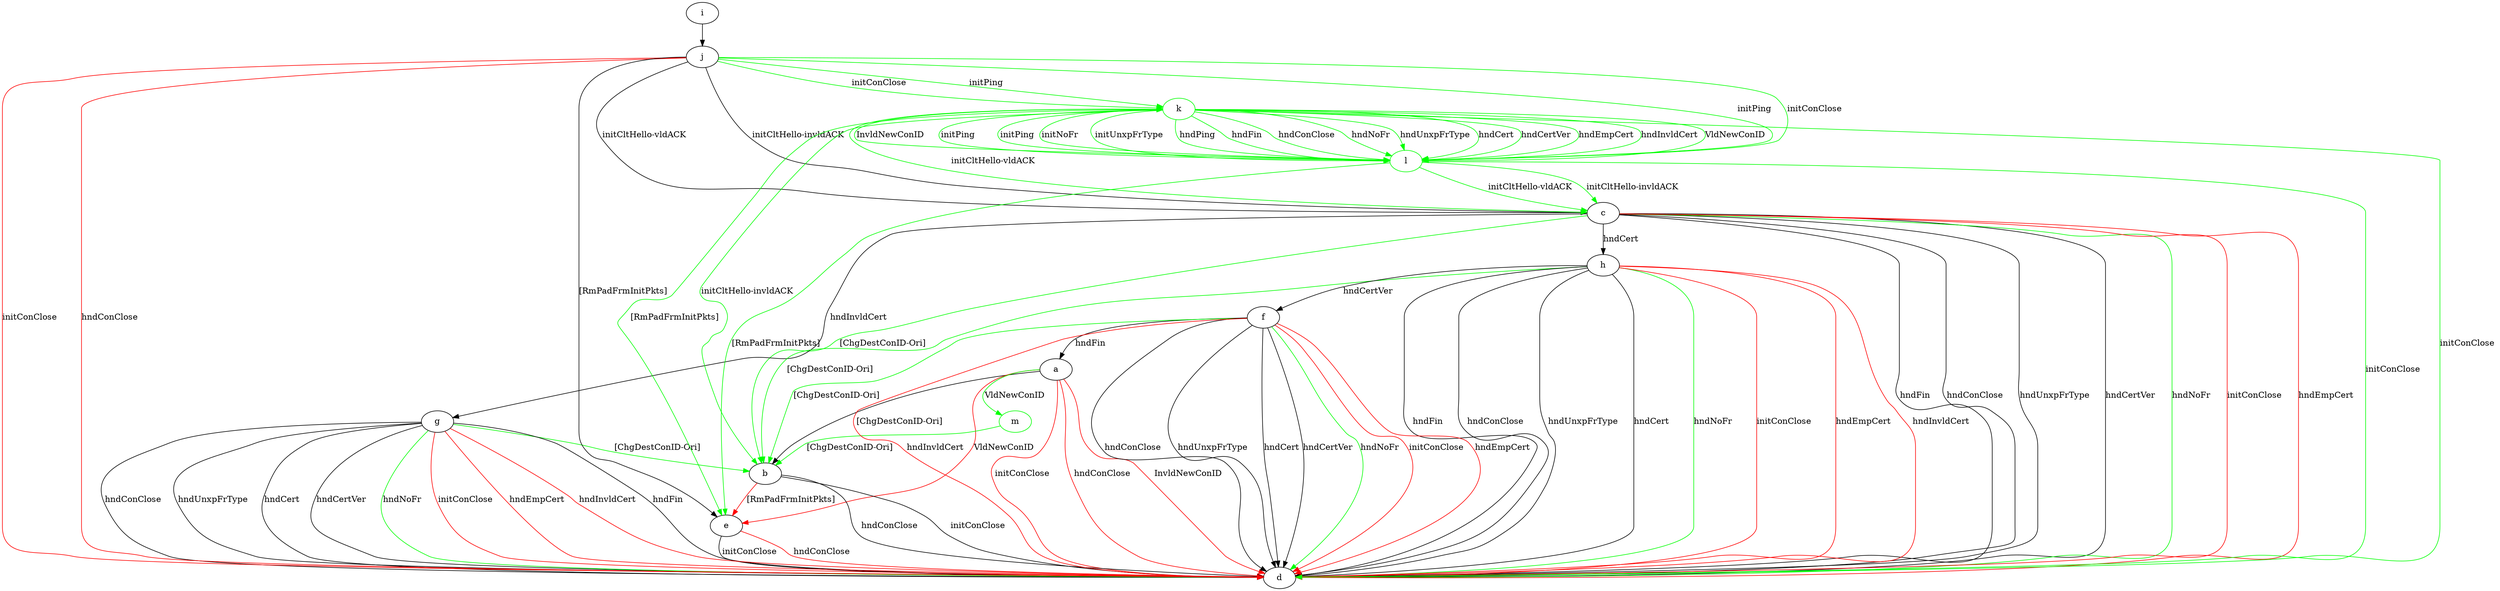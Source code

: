 digraph "" {
	a -> b	[key=0,
		label="[ChgDestConID-Ori] "];
	a -> d	[key=0,
		color=red,
		label="initConClose "];
	a -> d	[key=1,
		color=red,
		label="hndConClose "];
	a -> d	[key=2,
		color=red,
		label="InvldNewConID "];
	a -> e	[key=0,
		color=red,
		label="VldNewConID "];
	m	[color=green];
	a -> m	[key=0,
		color=green,
		label="VldNewConID "];
	b -> d	[key=0,
		label="initConClose "];
	b -> d	[key=1,
		label="hndConClose "];
	b -> e	[key=0,
		color=red,
		label="[RmPadFrmInitPkts] "];
	c -> b	[key=0,
		color=green,
		label="[ChgDestConID-Ori] "];
	c -> d	[key=0,
		label="hndFin "];
	c -> d	[key=1,
		label="hndConClose "];
	c -> d	[key=2,
		label="hndUnxpFrType "];
	c -> d	[key=3,
		label="hndCertVer "];
	c -> d	[key=4,
		color=green,
		label="hndNoFr "];
	c -> d	[key=5,
		color=red,
		label="initConClose "];
	c -> d	[key=6,
		color=red,
		label="hndEmpCert "];
	c -> g	[key=0,
		label="hndInvldCert "];
	c -> h	[key=0,
		label="hndCert "];
	e -> d	[key=0,
		label="initConClose "];
	e -> d	[key=1,
		color=red,
		label="hndConClose "];
	f -> a	[key=0,
		label="hndFin "];
	f -> b	[key=0,
		color=green,
		label="[ChgDestConID-Ori] "];
	f -> d	[key=0,
		label="hndConClose "];
	f -> d	[key=1,
		label="hndUnxpFrType "];
	f -> d	[key=2,
		label="hndCert "];
	f -> d	[key=3,
		label="hndCertVer "];
	f -> d	[key=4,
		color=green,
		label="hndNoFr "];
	f -> d	[key=5,
		color=red,
		label="initConClose "];
	f -> d	[key=6,
		color=red,
		label="hndEmpCert "];
	f -> d	[key=7,
		color=red,
		label="hndInvldCert "];
	g -> b	[key=0,
		color=green,
		label="[ChgDestConID-Ori] "];
	g -> d	[key=0,
		label="hndFin "];
	g -> d	[key=1,
		label="hndConClose "];
	g -> d	[key=2,
		label="hndUnxpFrType "];
	g -> d	[key=3,
		label="hndCert "];
	g -> d	[key=4,
		label="hndCertVer "];
	g -> d	[key=5,
		color=green,
		label="hndNoFr "];
	g -> d	[key=6,
		color=red,
		label="initConClose "];
	g -> d	[key=7,
		color=red,
		label="hndEmpCert "];
	g -> d	[key=8,
		color=red,
		label="hndInvldCert "];
	h -> b	[key=0,
		color=green,
		label="[ChgDestConID-Ori] "];
	h -> d	[key=0,
		label="hndFin "];
	h -> d	[key=1,
		label="hndConClose "];
	h -> d	[key=2,
		label="hndUnxpFrType "];
	h -> d	[key=3,
		label="hndCert "];
	h -> d	[key=4,
		color=green,
		label="hndNoFr "];
	h -> d	[key=5,
		color=red,
		label="initConClose "];
	h -> d	[key=6,
		color=red,
		label="hndEmpCert "];
	h -> d	[key=7,
		color=red,
		label="hndInvldCert "];
	h -> f	[key=0,
		label="hndCertVer "];
	i -> j	[key=0];
	j -> c	[key=0,
		label="initCltHello-vldACK "];
	j -> c	[key=1,
		label="initCltHello-invldACK "];
	j -> d	[key=0,
		color=red,
		label="initConClose "];
	j -> d	[key=1,
		color=red,
		label="hndConClose "];
	j -> e	[key=0,
		label="[RmPadFrmInitPkts] "];
	k	[color=green];
	j -> k	[key=0,
		color=green,
		label="initPing "];
	j -> k	[key=1,
		color=green,
		label="initConClose "];
	l	[color=green];
	j -> l	[key=0,
		color=green,
		label="initPing "];
	j -> l	[key=1,
		color=green,
		label="initConClose "];
	k -> b	[key=0,
		color=green,
		label="initCltHello-invldACK "];
	k -> c	[key=0,
		color=green,
		label="initCltHello-vldACK "];
	k -> d	[key=0,
		color=green,
		label="initConClose "];
	k -> e	[key=0,
		color=green,
		label="[RmPadFrmInitPkts] "];
	k -> l	[key=0,
		color=green,
		label="initNoFr "];
	k -> l	[key=1,
		color=green,
		label="initUnxpFrType "];
	k -> l	[key=2,
		color=green,
		label="hndPing "];
	k -> l	[key=3,
		color=green,
		label="hndFin "];
	k -> l	[key=4,
		color=green,
		label="hndConClose "];
	k -> l	[key=5,
		color=green,
		label="hndNoFr "];
	k -> l	[key=6,
		color=green,
		label="hndUnxpFrType "];
	k -> l	[key=7,
		color=green,
		label="hndCert "];
	k -> l	[key=8,
		color=green,
		label="hndCertVer "];
	k -> l	[key=9,
		color=green,
		label="hndEmpCert "];
	k -> l	[key=10,
		color=green,
		label="hndInvldCert "];
	k -> l	[key=11,
		color=green,
		label="VldNewConID "];
	k -> l	[key=12,
		color=green,
		label="InvldNewConID "];
	k -> l	[key=13,
		color=green,
		label="initPing "];
	l -> c	[key=0,
		color=green,
		label="initCltHello-vldACK "];
	l -> c	[key=1,
		color=green,
		label="initCltHello-invldACK "];
	l -> d	[key=0,
		color=green,
		label="initConClose "];
	l -> e	[key=0,
		color=green,
		label="[RmPadFrmInitPkts] "];
	l -> k	[key=0,
		color=green,
		label="initPing "];
	m -> b	[key=0,
		color=green,
		label="[ChgDestConID-Ori] "];
}
